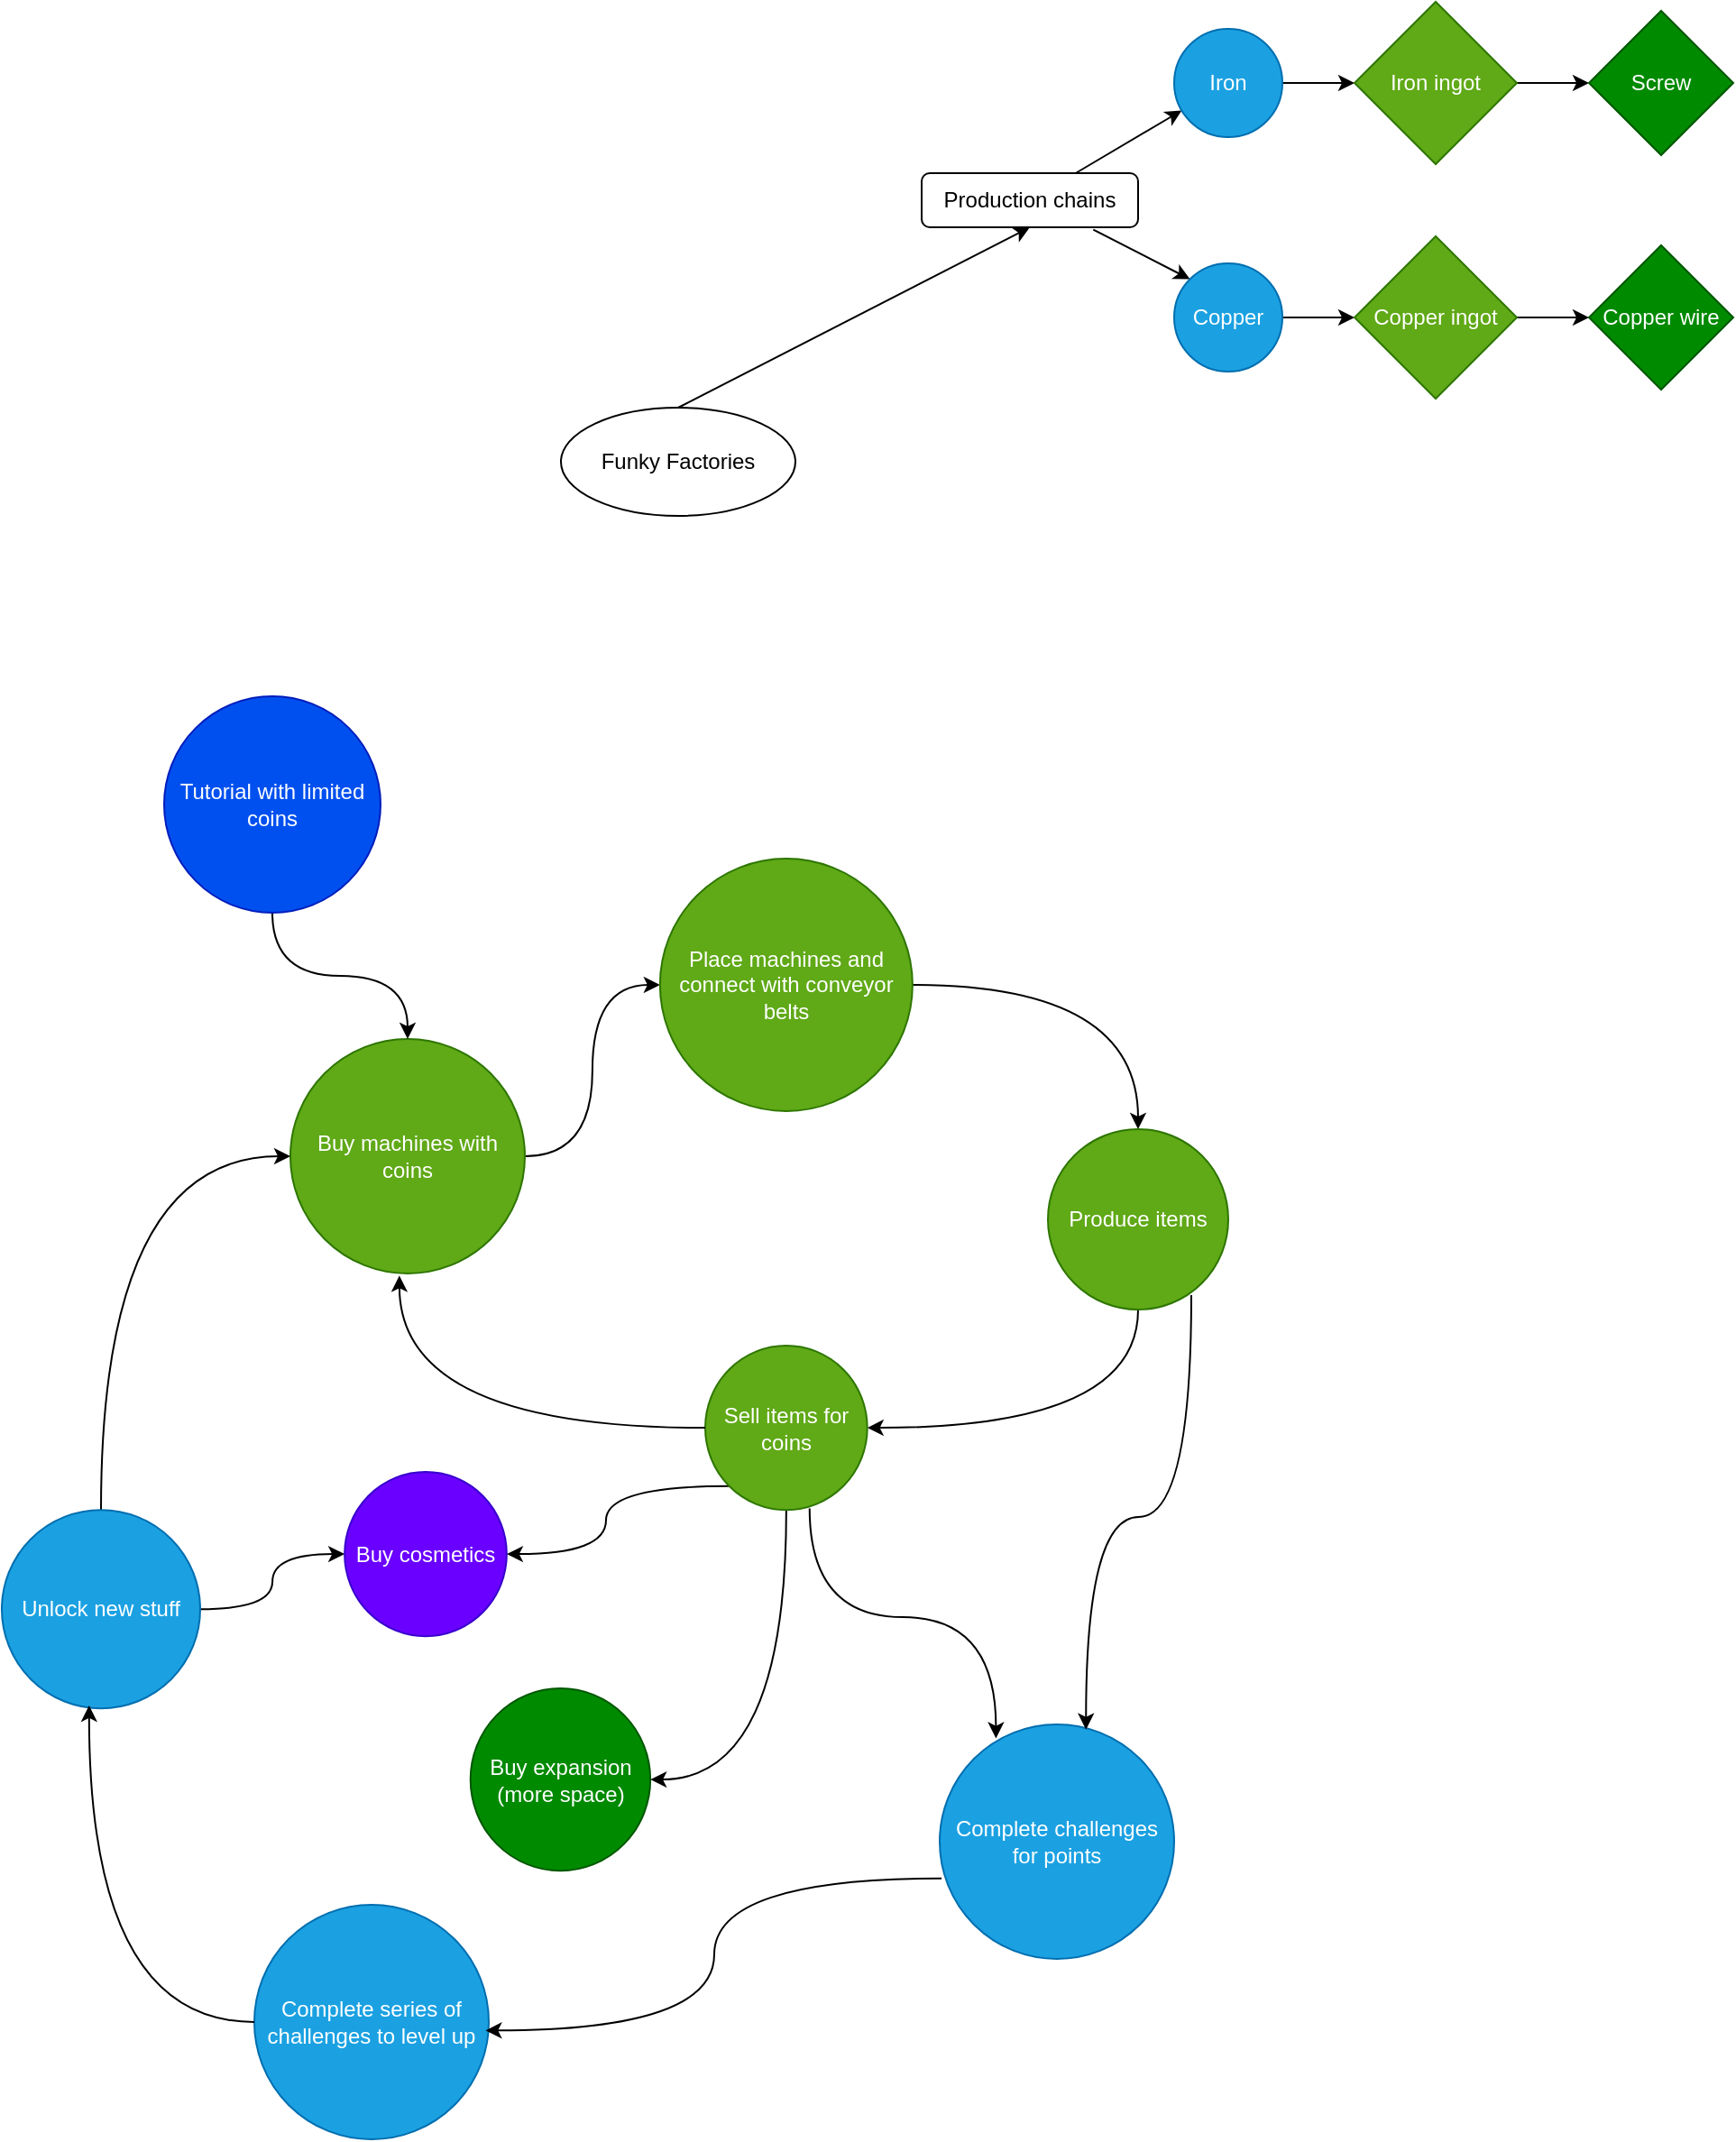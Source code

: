 <mxfile version="23.1.5" type="device">
  <diagram id="jgrU83xKtbp7pUOVdz6e" name="Page-1">
    <mxGraphModel dx="1728" dy="1003" grid="1" gridSize="10" guides="1" tooltips="1" connect="1" arrows="1" fold="1" page="1" pageScale="1" pageWidth="5000" pageHeight="5000" math="0" shadow="0">
      <root>
        <mxCell id="0" />
        <mxCell id="1" parent="0" />
        <mxCell id="r0yV4jINkDtfdakVfbxP-2" style="orthogonalLoop=1;jettySize=auto;html=1;entryX=0.5;entryY=1;entryDx=0;entryDy=0;exitX=0.5;exitY=0;exitDx=0;exitDy=0;" parent="1" source="1ObrFipBBtsQuY9bAlG1-1" target="r0yV4jINkDtfdakVfbxP-1" edge="1">
          <mxGeometry relative="1" as="geometry" />
        </mxCell>
        <mxCell id="1ObrFipBBtsQuY9bAlG1-1" value="Funky Factories" style="ellipse;whiteSpace=wrap;html=1;" parent="1" vertex="1">
          <mxGeometry x="980" y="600" width="130" height="60" as="geometry" />
        </mxCell>
        <mxCell id="r0yV4jINkDtfdakVfbxP-3" style="edgeStyle=none;orthogonalLoop=1;jettySize=auto;html=1;" parent="1" source="r0yV4jINkDtfdakVfbxP-1" target="r0yV4jINkDtfdakVfbxP-4" edge="1">
          <mxGeometry relative="1" as="geometry">
            <mxPoint x="1440" y="400" as="targetPoint" />
          </mxGeometry>
        </mxCell>
        <mxCell id="r0yV4jINkDtfdakVfbxP-6" style="edgeStyle=none;orthogonalLoop=1;jettySize=auto;html=1;entryX=0;entryY=0;entryDx=0;entryDy=0;exitX=0.793;exitY=1.043;exitDx=0;exitDy=0;exitPerimeter=0;" parent="1" source="r0yV4jINkDtfdakVfbxP-1" target="r0yV4jINkDtfdakVfbxP-5" edge="1">
          <mxGeometry relative="1" as="geometry" />
        </mxCell>
        <mxCell id="r0yV4jINkDtfdakVfbxP-1" value="Production chains" style="rounded=1;whiteSpace=wrap;html=1;" parent="1" vertex="1">
          <mxGeometry x="1180" y="470" width="120" height="30" as="geometry" />
        </mxCell>
        <mxCell id="r0yV4jINkDtfdakVfbxP-8" style="edgeStyle=none;orthogonalLoop=1;jettySize=auto;html=1;entryX=0;entryY=0.5;entryDx=0;entryDy=0;" parent="1" source="r0yV4jINkDtfdakVfbxP-4" target="r0yV4jINkDtfdakVfbxP-7" edge="1">
          <mxGeometry relative="1" as="geometry" />
        </mxCell>
        <mxCell id="r0yV4jINkDtfdakVfbxP-4" value="Iron" style="ellipse;whiteSpace=wrap;html=1;aspect=fixed;fillColor=#1ba1e2;fontColor=#ffffff;strokeColor=#006EAF;" parent="1" vertex="1">
          <mxGeometry x="1320" y="390" width="60" height="60" as="geometry" />
        </mxCell>
        <mxCell id="r0yV4jINkDtfdakVfbxP-10" style="edgeStyle=none;orthogonalLoop=1;jettySize=auto;html=1;entryX=0;entryY=0.5;entryDx=0;entryDy=0;" parent="1" source="r0yV4jINkDtfdakVfbxP-5" target="r0yV4jINkDtfdakVfbxP-9" edge="1">
          <mxGeometry relative="1" as="geometry" />
        </mxCell>
        <mxCell id="r0yV4jINkDtfdakVfbxP-5" value="Copper" style="ellipse;whiteSpace=wrap;html=1;aspect=fixed;fillColor=#1ba1e2;fontColor=#ffffff;strokeColor=#006EAF;" parent="1" vertex="1">
          <mxGeometry x="1320" y="520" width="60" height="60" as="geometry" />
        </mxCell>
        <mxCell id="r0yV4jINkDtfdakVfbxP-12" style="edgeStyle=none;orthogonalLoop=1;jettySize=auto;html=1;entryX=0;entryY=0.5;entryDx=0;entryDy=0;" parent="1" source="r0yV4jINkDtfdakVfbxP-7" target="r0yV4jINkDtfdakVfbxP-11" edge="1">
          <mxGeometry relative="1" as="geometry" />
        </mxCell>
        <mxCell id="r0yV4jINkDtfdakVfbxP-7" value="Iron ingot" style="rhombus;whiteSpace=wrap;html=1;fillColor=#60a917;fontColor=#ffffff;strokeColor=#2D7600;" parent="1" vertex="1">
          <mxGeometry x="1420" y="375" width="90" height="90" as="geometry" />
        </mxCell>
        <mxCell id="r0yV4jINkDtfdakVfbxP-14" style="edgeStyle=none;orthogonalLoop=1;jettySize=auto;html=1;entryX=0;entryY=0.5;entryDx=0;entryDy=0;" parent="1" source="r0yV4jINkDtfdakVfbxP-9" target="r0yV4jINkDtfdakVfbxP-13" edge="1">
          <mxGeometry relative="1" as="geometry" />
        </mxCell>
        <mxCell id="r0yV4jINkDtfdakVfbxP-9" value="Copper ingot" style="rhombus;whiteSpace=wrap;html=1;fillColor=#60a917;fontColor=#ffffff;strokeColor=#2D7600;" parent="1" vertex="1">
          <mxGeometry x="1420" y="505" width="90" height="90" as="geometry" />
        </mxCell>
        <mxCell id="r0yV4jINkDtfdakVfbxP-11" value="Screw" style="rhombus;whiteSpace=wrap;html=1;fillColor=#008a00;fontColor=#ffffff;strokeColor=#005700;" parent="1" vertex="1">
          <mxGeometry x="1550" y="380" width="80" height="80" as="geometry" />
        </mxCell>
        <mxCell id="r0yV4jINkDtfdakVfbxP-13" value="Copper wire" style="rhombus;whiteSpace=wrap;html=1;fillColor=#008a00;fontColor=#ffffff;strokeColor=#005700;" parent="1" vertex="1">
          <mxGeometry x="1550" y="510" width="80" height="80" as="geometry" />
        </mxCell>
        <mxCell id="fmUEfEzSnOvT2P8R55dc-29" style="edgeStyle=orthogonalEdgeStyle;rounded=0;orthogonalLoop=1;jettySize=auto;html=1;entryX=0;entryY=0.5;entryDx=0;entryDy=0;curved=1;" edge="1" parent="1" source="fmUEfEzSnOvT2P8R55dc-1" target="fmUEfEzSnOvT2P8R55dc-2">
          <mxGeometry relative="1" as="geometry" />
        </mxCell>
        <mxCell id="fmUEfEzSnOvT2P8R55dc-1" value="Buy machines with coins" style="ellipse;whiteSpace=wrap;html=1;fillColor=#60a917;fontColor=#ffffff;strokeColor=#2D7600;" vertex="1" parent="1">
          <mxGeometry x="830" y="950" width="130" height="130" as="geometry" />
        </mxCell>
        <mxCell id="fmUEfEzSnOvT2P8R55dc-9" style="edgeStyle=orthogonalEdgeStyle;rounded=0;orthogonalLoop=1;jettySize=auto;html=1;entryX=0.5;entryY=0;entryDx=0;entryDy=0;curved=1;" edge="1" parent="1" source="fmUEfEzSnOvT2P8R55dc-2" target="fmUEfEzSnOvT2P8R55dc-3">
          <mxGeometry relative="1" as="geometry" />
        </mxCell>
        <mxCell id="fmUEfEzSnOvT2P8R55dc-2" value="Place machines and connect with conveyor belts" style="ellipse;whiteSpace=wrap;html=1;fillColor=#60a917;fontColor=#ffffff;strokeColor=#2D7600;" vertex="1" parent="1">
          <mxGeometry x="1034.93" y="850" width="140" height="140" as="geometry" />
        </mxCell>
        <mxCell id="fmUEfEzSnOvT2P8R55dc-10" style="edgeStyle=orthogonalEdgeStyle;rounded=0;orthogonalLoop=1;jettySize=auto;html=1;entryX=1;entryY=0.5;entryDx=0;entryDy=0;curved=1;exitX=0.5;exitY=1;exitDx=0;exitDy=0;" edge="1" parent="1" source="fmUEfEzSnOvT2P8R55dc-3" target="fmUEfEzSnOvT2P8R55dc-4">
          <mxGeometry relative="1" as="geometry" />
        </mxCell>
        <mxCell id="fmUEfEzSnOvT2P8R55dc-3" value="Produce items" style="ellipse;whiteSpace=wrap;html=1;fillColor=#60a917;fontColor=#ffffff;strokeColor=#2D7600;" vertex="1" parent="1">
          <mxGeometry x="1250" y="1000" width="100" height="100" as="geometry" />
        </mxCell>
        <mxCell id="fmUEfEzSnOvT2P8R55dc-23" style="edgeStyle=orthogonalEdgeStyle;rounded=0;orthogonalLoop=1;jettySize=auto;html=1;entryX=1;entryY=0.5;entryDx=0;entryDy=0;exitX=0;exitY=1;exitDx=0;exitDy=0;curved=1;" edge="1" parent="1" source="fmUEfEzSnOvT2P8R55dc-4" target="fmUEfEzSnOvT2P8R55dc-22">
          <mxGeometry relative="1" as="geometry" />
        </mxCell>
        <mxCell id="fmUEfEzSnOvT2P8R55dc-24" style="edgeStyle=orthogonalEdgeStyle;rounded=0;orthogonalLoop=1;jettySize=auto;html=1;exitX=0.644;exitY=0.991;exitDx=0;exitDy=0;exitPerimeter=0;curved=1;entryX=0.24;entryY=0.06;entryDx=0;entryDy=0;entryPerimeter=0;" edge="1" parent="1" source="fmUEfEzSnOvT2P8R55dc-4" target="fmUEfEzSnOvT2P8R55dc-12">
          <mxGeometry relative="1" as="geometry" />
        </mxCell>
        <mxCell id="fmUEfEzSnOvT2P8R55dc-27" style="edgeStyle=orthogonalEdgeStyle;rounded=0;orthogonalLoop=1;jettySize=auto;html=1;entryX=1;entryY=0.5;entryDx=0;entryDy=0;exitX=0.5;exitY=1;exitDx=0;exitDy=0;curved=1;" edge="1" parent="1" source="fmUEfEzSnOvT2P8R55dc-4" target="fmUEfEzSnOvT2P8R55dc-26">
          <mxGeometry relative="1" as="geometry" />
        </mxCell>
        <mxCell id="fmUEfEzSnOvT2P8R55dc-4" value="Sell items for coins" style="ellipse;whiteSpace=wrap;html=1;fillColor=#60a917;fontColor=#ffffff;strokeColor=#2D7600;" vertex="1" parent="1">
          <mxGeometry x="1060" y="1120" width="89.86" height="91.11" as="geometry" />
        </mxCell>
        <mxCell id="fmUEfEzSnOvT2P8R55dc-11" style="edgeStyle=orthogonalEdgeStyle;rounded=0;orthogonalLoop=1;jettySize=auto;html=1;entryX=0.465;entryY=1.009;entryDx=0;entryDy=0;entryPerimeter=0;curved=1;" edge="1" parent="1" source="fmUEfEzSnOvT2P8R55dc-4" target="fmUEfEzSnOvT2P8R55dc-1">
          <mxGeometry relative="1" as="geometry" />
        </mxCell>
        <mxCell id="fmUEfEzSnOvT2P8R55dc-12" value="Complete challenges for points" style="ellipse;whiteSpace=wrap;html=1;fillColor=#1ba1e2;fontColor=#ffffff;strokeColor=#006EAF;" vertex="1" parent="1">
          <mxGeometry x="1190" y="1330" width="130" height="130" as="geometry" />
        </mxCell>
        <mxCell id="fmUEfEzSnOvT2P8R55dc-13" style="edgeStyle=orthogonalEdgeStyle;rounded=0;orthogonalLoop=1;jettySize=auto;html=1;entryX=0.624;entryY=0.022;entryDx=0;entryDy=0;curved=1;exitX=0.795;exitY=0.92;exitDx=0;exitDy=0;exitPerimeter=0;entryPerimeter=0;" edge="1" parent="1" source="fmUEfEzSnOvT2P8R55dc-3" target="fmUEfEzSnOvT2P8R55dc-12">
          <mxGeometry relative="1" as="geometry">
            <mxPoint x="1400" y="1080" as="sourcePoint" />
          </mxGeometry>
        </mxCell>
        <mxCell id="fmUEfEzSnOvT2P8R55dc-14" value="Complete series of challenges to level up" style="ellipse;whiteSpace=wrap;html=1;fillColor=#1ba1e2;fontColor=#ffffff;strokeColor=#006EAF;" vertex="1" parent="1">
          <mxGeometry x="810" y="1430" width="130" height="130" as="geometry" />
        </mxCell>
        <mxCell id="fmUEfEzSnOvT2P8R55dc-15" style="edgeStyle=orthogonalEdgeStyle;rounded=0;orthogonalLoop=1;jettySize=auto;html=1;entryX=0.986;entryY=0.536;entryDx=0;entryDy=0;entryPerimeter=0;curved=1;exitX=0.008;exitY=0.657;exitDx=0;exitDy=0;exitPerimeter=0;" edge="1" parent="1" source="fmUEfEzSnOvT2P8R55dc-12" target="fmUEfEzSnOvT2P8R55dc-14">
          <mxGeometry relative="1" as="geometry" />
        </mxCell>
        <mxCell id="fmUEfEzSnOvT2P8R55dc-19" style="edgeStyle=orthogonalEdgeStyle;rounded=0;orthogonalLoop=1;jettySize=auto;html=1;entryX=0;entryY=0.5;entryDx=0;entryDy=0;curved=1;exitX=0.5;exitY=0;exitDx=0;exitDy=0;" edge="1" parent="1" source="fmUEfEzSnOvT2P8R55dc-16" target="fmUEfEzSnOvT2P8R55dc-1">
          <mxGeometry relative="1" as="geometry" />
        </mxCell>
        <mxCell id="fmUEfEzSnOvT2P8R55dc-25" style="edgeStyle=orthogonalEdgeStyle;rounded=0;orthogonalLoop=1;jettySize=auto;html=1;entryX=0;entryY=0.5;entryDx=0;entryDy=0;curved=1;" edge="1" parent="1" source="fmUEfEzSnOvT2P8R55dc-16" target="fmUEfEzSnOvT2P8R55dc-22">
          <mxGeometry relative="1" as="geometry" />
        </mxCell>
        <mxCell id="fmUEfEzSnOvT2P8R55dc-16" value="Unlock new stuff" style="ellipse;whiteSpace=wrap;html=1;fillColor=#1ba1e2;fontColor=#ffffff;strokeColor=#006EAF;" vertex="1" parent="1">
          <mxGeometry x="670" y="1211.11" width="110" height="110" as="geometry" />
        </mxCell>
        <mxCell id="fmUEfEzSnOvT2P8R55dc-18" style="edgeStyle=orthogonalEdgeStyle;rounded=0;orthogonalLoop=1;jettySize=auto;html=1;entryX=0.44;entryY=0.985;entryDx=0;entryDy=0;entryPerimeter=0;curved=1;" edge="1" parent="1" source="fmUEfEzSnOvT2P8R55dc-14" target="fmUEfEzSnOvT2P8R55dc-16">
          <mxGeometry relative="1" as="geometry" />
        </mxCell>
        <mxCell id="fmUEfEzSnOvT2P8R55dc-30" style="edgeStyle=orthogonalEdgeStyle;rounded=0;orthogonalLoop=1;jettySize=auto;html=1;entryX=0.5;entryY=0;entryDx=0;entryDy=0;curved=1;" edge="1" parent="1" source="fmUEfEzSnOvT2P8R55dc-20" target="fmUEfEzSnOvT2P8R55dc-1">
          <mxGeometry relative="1" as="geometry" />
        </mxCell>
        <mxCell id="fmUEfEzSnOvT2P8R55dc-20" value="Tutorial with limited coins" style="ellipse;whiteSpace=wrap;html=1;fillColor=#0050ef;fontColor=#ffffff;strokeColor=#001DBC;" vertex="1" parent="1">
          <mxGeometry x="760" y="760" width="120" height="120" as="geometry" />
        </mxCell>
        <mxCell id="fmUEfEzSnOvT2P8R55dc-22" value="Buy cosmetics" style="ellipse;whiteSpace=wrap;html=1;fillColor=#6a00ff;fontColor=#ffffff;strokeColor=#3700CC;" vertex="1" parent="1">
          <mxGeometry x="860.07" y="1190" width="89.86" height="91.11" as="geometry" />
        </mxCell>
        <mxCell id="fmUEfEzSnOvT2P8R55dc-26" value="Buy expansion (more space)" style="ellipse;whiteSpace=wrap;html=1;fillColor=#008a00;fontColor=#ffffff;strokeColor=#005700;" vertex="1" parent="1">
          <mxGeometry x="929.86" y="1310" width="99.72" height="101.11" as="geometry" />
        </mxCell>
      </root>
    </mxGraphModel>
  </diagram>
</mxfile>
